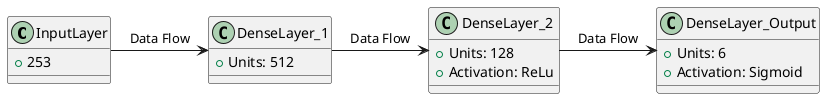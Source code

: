 @startuml
class InputLayer {
    +253
}

class DenseLayer_1 {
    +Units: 512
}

class DenseLayer_2 {
    +Units: 128
    +Activation: ReLu
}

class DenseLayer_Output {
    +Units: 6
    +Activation: Sigmoid
}



InputLayer -right-> DenseLayer_1 : "Data Flow"
DenseLayer_1 -right-> DenseLayer_2 : "Data Flow"
DenseLayer_2 -right-> DenseLayer_Output : "Data Flow"

@enduml
